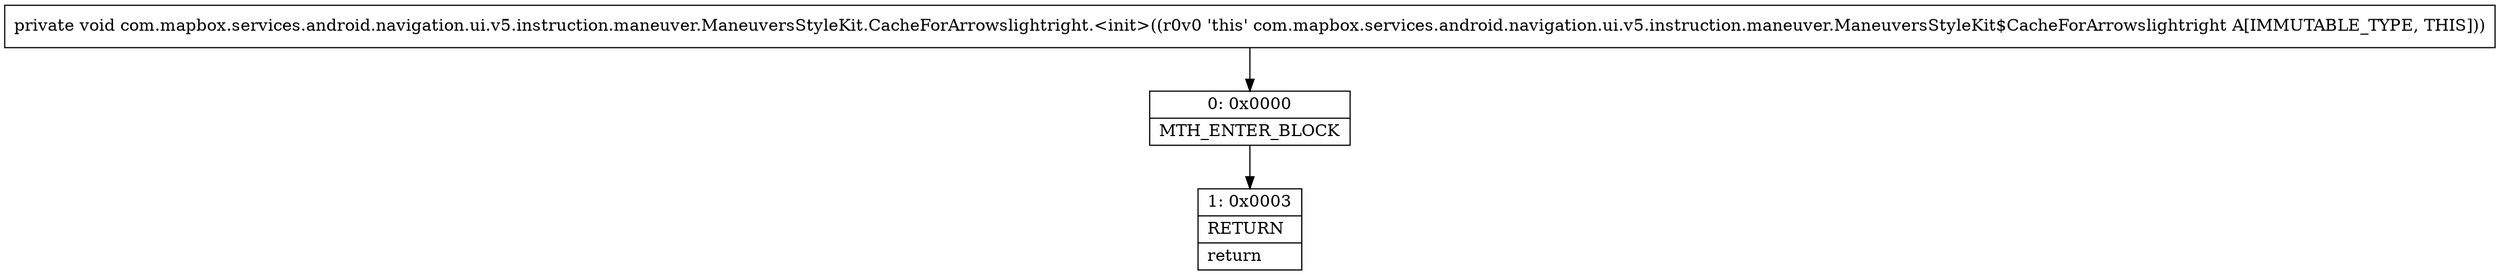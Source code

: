 digraph "CFG forcom.mapbox.services.android.navigation.ui.v5.instruction.maneuver.ManeuversStyleKit.CacheForArrowslightright.\<init\>()V" {
Node_0 [shape=record,label="{0\:\ 0x0000|MTH_ENTER_BLOCK\l}"];
Node_1 [shape=record,label="{1\:\ 0x0003|RETURN\l|return\l}"];
MethodNode[shape=record,label="{private void com.mapbox.services.android.navigation.ui.v5.instruction.maneuver.ManeuversStyleKit.CacheForArrowslightright.\<init\>((r0v0 'this' com.mapbox.services.android.navigation.ui.v5.instruction.maneuver.ManeuversStyleKit$CacheForArrowslightright A[IMMUTABLE_TYPE, THIS])) }"];
MethodNode -> Node_0;
Node_0 -> Node_1;
}

